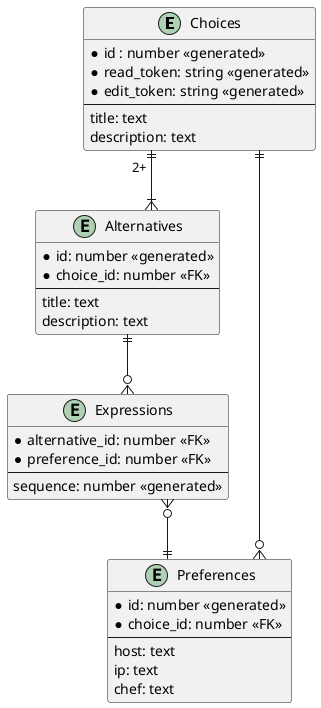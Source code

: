 @startuml

skinparam linetype ortho

entity "Choices" as choice {
  *id : number <<generated>>
  *read_token: string <<generated>>
  *edit_token: string <<generated>>
  --
  title: text
  description: text
}

entity "Alternatives" as alt {
  *id: number <<generated>>
  *choice_id: number <<FK>>
  --
  title: text
  description: text
}

entity "Preferences" as pref {
  *id: number <<generated>>
  *choice_id: number <<FK>>
  --
  host: text
  ip: text
  chef: text
}

entity "Expressions" as expr {
  *alternative_id: number <<FK>>
  *preference_id: number <<FK>>
  --
  sequence: number <<generated>>
}

choice ||--o{ pref
choice "2+" ||--|{ alt
alt ||--o{ expr
expr }o--|| pref

@enduml
